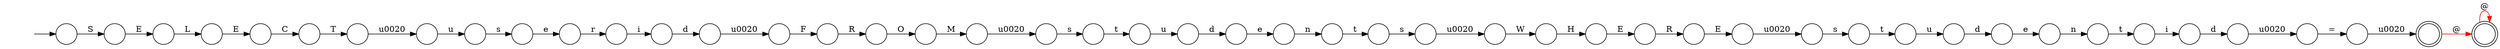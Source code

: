 digraph Automaton {
  rankdir = LR;
  0 [shape=circle,label=""];
  0 -> 2 [label="e"]
  1 [shape=circle,label=""];
  1 -> 34 [label="W"]
  2 [shape=circle,label=""];
  2 -> 20 [label="n"]
  3 [shape=circle,label=""];
  3 -> 38 [label="\u0020"]
  4 [shape=circle,label=""];
  4 -> 32 [label="R"]
  5 [shape=circle,label=""];
  5 -> 23 [label="R"]
  6 [shape=circle,label=""];
  6 -> 28 [label="C"]
  7 [shape=circle,label=""];
  7 -> 11 [label="\u0020"]
  8 [shape=circle,label=""];
  8 -> 22 [label="n"]
  9 [shape=circle,label=""];
  9 -> 31 [label="u"]
  10 [shape=doublecircle,label=""];
  10 -> 19 [label="@",color=red]
  11 [shape=circle,label=""];
  11 -> 5 [label="F"]
  12 [shape=circle,label=""];
  12 -> 40 [label="\u0020"]
  13 [shape=circle,label=""];
  13 -> 35 [label="s"]
  14 [shape=circle,label=""];
  14 -> 27 [label="i"]
  15 [shape=circle,label=""];
  15 -> 42 [label="s"]
  16 [shape=circle,label=""];
  16 -> 8 [label="e"]
  17 [shape=circle,label=""];
  17 -> 0 [label="d"]
  18 [shape=circle,label=""];
  18 -> 7 [label="d"]
  19 [shape=doublecircle,label=""];
  19 -> 19 [label="@",color=red]
  20 [shape=circle,label=""];
  20 -> 14 [label="t"]
  21 [shape=circle,label=""];
  21 -> 18 [label="i"]
  22 [shape=circle,label=""];
  22 -> 13 [label="t"]
  23 [shape=circle,label=""];
  23 -> 45 [label="O"]
  24 [shape=circle,label=""];
  24 -> 25 [label="t"]
  25 [shape=circle,label=""];
  25 -> 17 [label="u"]
  26 [shape=circle,label=""];
  26 -> 10 [label="\u0020"]
  27 [shape=circle,label=""];
  27 -> 12 [label="d"]
  28 [shape=circle,label=""];
  28 -> 44 [label="T"]
  29 [shape=circle,label=""];
  initial [shape=plaintext,label=""];
  initial -> 29
  29 -> 37 [label="S"]
  30 [shape=circle,label=""];
  30 -> 41 [label="u"]
  31 [shape=circle,label=""];
  31 -> 16 [label="d"]
  32 [shape=circle,label=""];
  32 -> 3 [label="E"]
  33 [shape=circle,label=""];
  33 -> 15 [label="\u0020"]
  34 [shape=circle,label=""];
  34 -> 46 [label="H"]
  35 [shape=circle,label=""];
  35 -> 1 [label="\u0020"]
  36 [shape=circle,label=""];
  36 -> 39 [label="e"]
  37 [shape=circle,label=""];
  37 -> 43 [label="E"]
  38 [shape=circle,label=""];
  38 -> 24 [label="s"]
  39 [shape=circle,label=""];
  39 -> 21 [label="r"]
  40 [shape=circle,label=""];
  40 -> 26 [label="="]
  41 [shape=circle,label=""];
  41 -> 36 [label="s"]
  42 [shape=circle,label=""];
  42 -> 9 [label="t"]
  43 [shape=circle,label=""];
  43 -> 47 [label="L"]
  44 [shape=circle,label=""];
  44 -> 30 [label="\u0020"]
  45 [shape=circle,label=""];
  45 -> 33 [label="M"]
  46 [shape=circle,label=""];
  46 -> 4 [label="E"]
  47 [shape=circle,label=""];
  47 -> 6 [label="E"]
}
